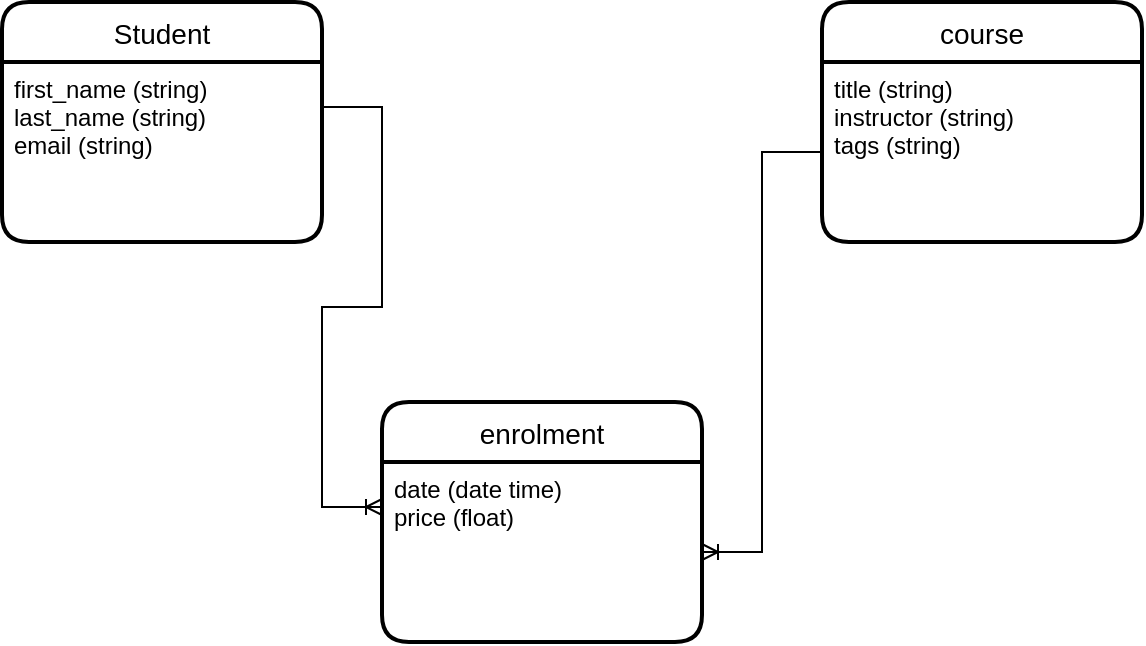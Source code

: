 <mxfile version="20.8.18" type="github">
  <diagram name="Page-1" id="C0Bkht7hxt-Kfm19o1vZ">
    <mxGraphModel dx="1064" dy="571" grid="1" gridSize="10" guides="1" tooltips="1" connect="1" arrows="1" fold="1" page="1" pageScale="1" pageWidth="850" pageHeight="1100" math="0" shadow="0">
      <root>
        <mxCell id="0" />
        <mxCell id="1" parent="0" />
        <mxCell id="_6kKMOGuFx-cfw2fIxfl-1" value="Student" style="swimlane;childLayout=stackLayout;horizontal=1;startSize=30;horizontalStack=0;rounded=1;fontSize=14;fontStyle=0;strokeWidth=2;resizeParent=0;resizeLast=1;shadow=0;dashed=0;align=center;" vertex="1" parent="1">
          <mxGeometry x="80" y="40" width="160" height="120" as="geometry" />
        </mxCell>
        <mxCell id="_6kKMOGuFx-cfw2fIxfl-2" value="first_name (string)&#xa;last_name (string)&#xa;email (string)&#xa;&#xa;" style="align=left;strokeColor=none;fillColor=none;spacingLeft=4;fontSize=12;verticalAlign=top;resizable=0;rotatable=0;part=1;" vertex="1" parent="_6kKMOGuFx-cfw2fIxfl-1">
          <mxGeometry y="30" width="160" height="90" as="geometry" />
        </mxCell>
        <mxCell id="_6kKMOGuFx-cfw2fIxfl-3" value="course" style="swimlane;childLayout=stackLayout;horizontal=1;startSize=30;horizontalStack=0;rounded=1;fontSize=14;fontStyle=0;strokeWidth=2;resizeParent=0;resizeLast=1;shadow=0;dashed=0;align=center;" vertex="1" parent="1">
          <mxGeometry x="490" y="40" width="160" height="120" as="geometry" />
        </mxCell>
        <mxCell id="_6kKMOGuFx-cfw2fIxfl-4" value="title (string)&#xa;instructor (string)&#xa;tags (string)&#xa;" style="align=left;strokeColor=none;fillColor=none;spacingLeft=4;fontSize=12;verticalAlign=top;resizable=0;rotatable=0;part=1;" vertex="1" parent="_6kKMOGuFx-cfw2fIxfl-3">
          <mxGeometry y="30" width="160" height="90" as="geometry" />
        </mxCell>
        <mxCell id="_6kKMOGuFx-cfw2fIxfl-6" value="enrolment" style="swimlane;childLayout=stackLayout;horizontal=1;startSize=30;horizontalStack=0;rounded=1;fontSize=14;fontStyle=0;strokeWidth=2;resizeParent=0;resizeLast=1;shadow=0;dashed=0;align=center;" vertex="1" parent="1">
          <mxGeometry x="270" y="240" width="160" height="120" as="geometry" />
        </mxCell>
        <mxCell id="_6kKMOGuFx-cfw2fIxfl-7" value="date (date time)&#xa;price (float)&#xa;" style="align=left;strokeColor=none;fillColor=none;spacingLeft=4;fontSize=12;verticalAlign=top;resizable=0;rotatable=0;part=1;" vertex="1" parent="_6kKMOGuFx-cfw2fIxfl-6">
          <mxGeometry y="30" width="160" height="90" as="geometry" />
        </mxCell>
        <mxCell id="_6kKMOGuFx-cfw2fIxfl-8" value="" style="edgeStyle=entityRelationEdgeStyle;fontSize=12;html=1;endArrow=ERoneToMany;rounded=0;entryX=0;entryY=0.25;entryDx=0;entryDy=0;exitX=1;exitY=0.25;exitDx=0;exitDy=0;" edge="1" parent="1" source="_6kKMOGuFx-cfw2fIxfl-2" target="_6kKMOGuFx-cfw2fIxfl-7">
          <mxGeometry width="100" height="100" relative="1" as="geometry">
            <mxPoint x="110" y="380" as="sourcePoint" />
            <mxPoint x="210" y="280" as="targetPoint" />
          </mxGeometry>
        </mxCell>
        <mxCell id="_6kKMOGuFx-cfw2fIxfl-9" value="" style="edgeStyle=entityRelationEdgeStyle;fontSize=12;html=1;endArrow=ERoneToMany;rounded=0;entryX=1;entryY=0.5;entryDx=0;entryDy=0;" edge="1" parent="1" source="_6kKMOGuFx-cfw2fIxfl-4" target="_6kKMOGuFx-cfw2fIxfl-7">
          <mxGeometry width="100" height="100" relative="1" as="geometry">
            <mxPoint x="520" y="330" as="sourcePoint" />
            <mxPoint x="520" y="320" as="targetPoint" />
          </mxGeometry>
        </mxCell>
      </root>
    </mxGraphModel>
  </diagram>
</mxfile>
